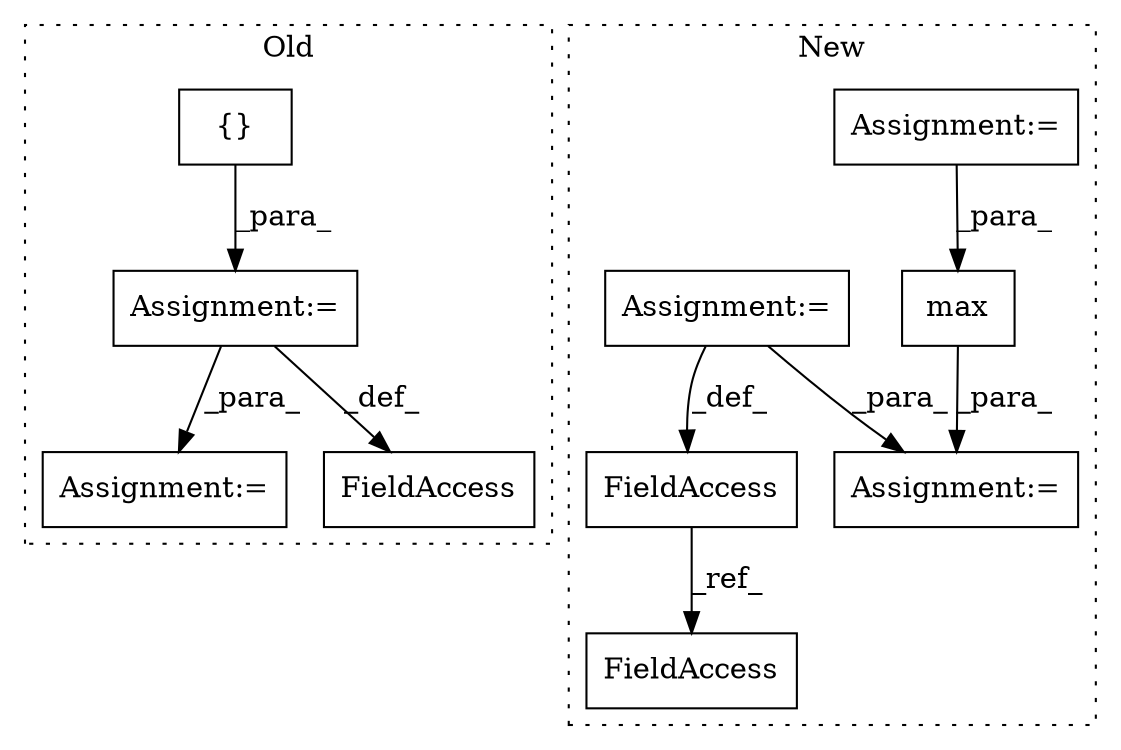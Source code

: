 digraph G {
subgraph cluster0 {
1 [label="{}" a="4" s="1551,1556" l="1,1" shape="box"];
4 [label="Assignment:=" a="7" s="1634" l="2" shape="box"];
9 [label="FieldAccess" a="22" s="1654" l="6" shape="box"];
10 [label="Assignment:=" a="7" s="1519" l="1" shape="box"];
label = "Old";
style="dotted";
}
subgraph cluster1 {
2 [label="max" a="32" s="1785,1817" l="4,1" shape="box"];
3 [label="Assignment:=" a="7" s="2056" l="2" shape="box"];
5 [label="Assignment:=" a="7" s="1748" l="2" shape="box"];
6 [label="Assignment:=" a="7" s="1831" l="1" shape="box"];
7 [label="FieldAccess" a="22" s="1825" l="6" shape="box"];
8 [label="FieldAccess" a="22" s="2058" l="6" shape="box"];
label = "New";
style="dotted";
}
1 -> 10 [label="_para_"];
2 -> 3 [label="_para_"];
5 -> 2 [label="_para_"];
6 -> 7 [label="_def_"];
6 -> 3 [label="_para_"];
7 -> 8 [label="_ref_"];
10 -> 4 [label="_para_"];
10 -> 9 [label="_def_"];
}